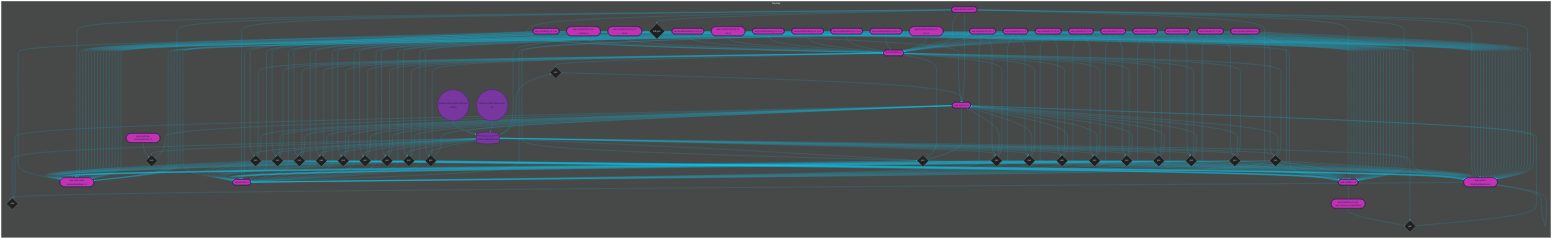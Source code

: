 %%{init: {'theme': 'dark', 'themeVariables': { 'primaryColor': '#07cff6', 'textColor': '#dad9e0', 'lineColor': '#07cff6'}}}%%

graph LR

subgraph Topologi
    %% TOPICS
    aap.soknad-sendt.v1([aap.soknad-sendt.v1])
	aap.sykepengedager.v1([aap.sykepengedager.v1])
	aap.innstilling.11-6.v1([aap.innstilling.11-6.v1])
	aap.iverksettelse-av-vedtak.v1([aap.iverksettelse-av-vedtak.v1])
	aap.kvalitetssikring.11-19.v1([aap.kvalitetssikring.11-19.v1])
	aap.kvalitetssikring.11-2.v1([aap.kvalitetssikring.11-2.v1])
	aap.kvalitetssikring.11-29.v1([aap.kvalitetssikring.11-29.v1])
	aap.kvalitetssikring.11-3.v1([aap.kvalitetssikring.11-3.v1])
	aap.kvalitetssikring.11-4.v1([aap.kvalitetssikring.11-4.v1])
	aap.kvalitetssikring.11-5.v1([aap.kvalitetssikring.11-5.v1])
	aap.kvalitetssikring.11-6.v1([aap.kvalitetssikring.11-6.v1])
	aap.kvalitetssikring.22-13.v1([aap.kvalitetssikring.22-13.v1])
	aap.manuell.11-19.v1([aap.manuell.11-19.v1])
	aap.manuell.11-2.v1([aap.manuell.11-2.v1])
	aap.manuell.11-29.v1([aap.manuell.11-29.v1])
	aap.manuell.11-3.v1([aap.manuell.11-3.v1])
	aap.manuell.11-4.v1([aap.manuell.11-4.v1])
	aap.manuell.11-5.v1([aap.manuell.11-5.v1])
	aap.manuell.11-6.v1([aap.manuell.11-6.v1])
	aap.manuell.22-13.v1([aap.manuell.22-13.v1])
	aap.andre-folketrygdytelser.v1([aap.andre-folketrygdytelser.v1])
	aap.endrede-personidenter.v1([aap.endrede-personidenter.v1])
	aap.inntekter.v1([aap.inntekter.v1])
	aap.sokere.v1([aap.sokere.v1])
	aap.medlem.v1-join-aap.sokere.v1-repartition([aap.medlem.v1-join-aap.sokere.v1-repartition])
	aap.medlem.v1([aap.medlem.v1])
	aap.subscribe-sykepengedager.v1([aap.subscribe-sykepengedager.v1])
	aap.vedtak.v1([aap.vedtak.v1])

    %% JOINS
    aap.soknad-sendt.v1-left-join-aap.sokere.v1{left-join}
	aap.innstilling.11-6.v1-join-aap.sokere.v1{join}
	aap.iverksettelse-av-vedtak.v1-join-aap.sokere.v1{join}
	aap.kvalitetssikring.11-19.v1-join-aap.sokere.v1{join}
	aap.kvalitetssikring.11-2.v1-join-aap.sokere.v1{join}
	aap.kvalitetssikring.11-29.v1-join-aap.sokere.v1{join}
	aap.kvalitetssikring.11-3.v1-join-aap.sokere.v1{join}
	aap.kvalitetssikring.11-4.v1-join-aap.sokere.v1{join}
	aap.kvalitetssikring.11-5.v1-join-aap.sokere.v1{join}
	aap.kvalitetssikring.11-6.v1-join-aap.sokere.v1{join}
	aap.kvalitetssikring.22-13.v1-join-aap.sokere.v1{join}
	aap.manuell.11-19.v1-join-aap.sokere.v1{join}
	aap.manuell.11-2.v1-join-aap.sokere.v1{join}
	aap.manuell.11-29.v1-join-aap.sokere.v1{join}
	aap.manuell.11-3.v1-join-aap.sokere.v1{join}
	aap.manuell.11-4.v1-join-aap.sokere.v1{join}
	aap.manuell.11-5.v1-join-aap.sokere.v1{join}
	aap.manuell.11-6.v1-join-aap.sokere.v1{join}
	aap.manuell.22-13.v1-join-aap.sokere.v1{join}
	aap.sykepengedager.v1-join-aap.sokere.v1{join}
	aap.endrede-personidenter.v1-join-aap.sokere.v1{join}
	aap.andre-folketrygdytelser.v1-join-aap.sokere.v1{join}
	aap.inntekter.v1-join-aap.sokere.v1{join}
	aap.medlem.v1-join-aap.sokere.v1{join}

    %% STATE PROCESSORS
    
    
    %% STATE STORES
    soker-state-store-v2[(soker-state-store-v2)]
    
    %% DATABASES
    
    

    %% PROCESSOR API JOBS
    gauge-soker-state-store-v2-entries((gauge-soker-state-store-v2-entries))
	migrate-soker-state-store-v2((migrate-soker-state-store-v2))
    
    %% JOIN STREAMS
    aap.soknad-sendt.v1 --> aap.soknad-sendt.v1-left-join-aap.sokere.v1
	soker-state-store-v2 --> aap.soknad-sendt.v1-left-join-aap.sokere.v1
	aap.soknad-sendt.v1-left-join-aap.sokere.v1 --> aap.inntekter.v1
	aap.soknad-sendt.v1-left-join-aap.sokere.v1 --> aap.medlem.v1
	aap.soknad-sendt.v1-left-join-aap.sokere.v1 --> aap.andre-folketrygdytelser.v1
	aap.soknad-sendt.v1-left-join-aap.sokere.v1 --> aap.subscribe-sykepengedager.v1
	aap.soknad-sendt.v1-left-join-aap.sokere.v1 --> aap.vedtak.v1
	aap.soknad-sendt.v1-left-join-aap.sokere.v1 --> aap.sokere.v1
	aap.innstilling.11-6.v1 --> aap.innstilling.11-6.v1-join-aap.sokere.v1
	soker-state-store-v2 --> aap.innstilling.11-6.v1-join-aap.sokere.v1
	aap.innstilling.11-6.v1-join-aap.sokere.v1 --> aap.inntekter.v1
	aap.innstilling.11-6.v1-join-aap.sokere.v1 --> aap.subscribe-sykepengedager.v1
	aap.innstilling.11-6.v1-join-aap.sokere.v1 --> aap.medlem.v1
	aap.innstilling.11-6.v1-join-aap.sokere.v1 --> aap.andre-folketrygdytelser.v1
	aap.innstilling.11-6.v1-join-aap.sokere.v1 --> aap.vedtak.v1
	aap.innstilling.11-6.v1-join-aap.sokere.v1 --> aap.sokere.v1
	aap.iverksettelse-av-vedtak.v1 --> aap.iverksettelse-av-vedtak.v1-join-aap.sokere.v1
	soker-state-store-v2 --> aap.iverksettelse-av-vedtak.v1-join-aap.sokere.v1
	aap.iverksettelse-av-vedtak.v1-join-aap.sokere.v1 --> aap.sokere.v1
	aap.iverksettelse-av-vedtak.v1-join-aap.sokere.v1 --> aap.medlem.v1
	aap.iverksettelse-av-vedtak.v1-join-aap.sokere.v1 --> aap.inntekter.v1
	aap.iverksettelse-av-vedtak.v1-join-aap.sokere.v1 --> aap.vedtak.v1
	aap.iverksettelse-av-vedtak.v1-join-aap.sokere.v1 --> aap.subscribe-sykepengedager.v1
	aap.iverksettelse-av-vedtak.v1-join-aap.sokere.v1 --> aap.andre-folketrygdytelser.v1
	aap.kvalitetssikring.11-19.v1 --> aap.kvalitetssikring.11-19.v1-join-aap.sokere.v1
	soker-state-store-v2 --> aap.kvalitetssikring.11-19.v1-join-aap.sokere.v1
	aap.kvalitetssikring.11-19.v1-join-aap.sokere.v1 --> aap.medlem.v1
	aap.kvalitetssikring.11-19.v1-join-aap.sokere.v1 --> aap.inntekter.v1
	aap.kvalitetssikring.11-19.v1-join-aap.sokere.v1 --> aap.subscribe-sykepengedager.v1
	aap.kvalitetssikring.11-19.v1-join-aap.sokere.v1 --> aap.andre-folketrygdytelser.v1
	aap.kvalitetssikring.11-19.v1-join-aap.sokere.v1 --> aap.vedtak.v1
	aap.kvalitetssikring.11-19.v1-join-aap.sokere.v1 --> aap.sokere.v1
	aap.kvalitetssikring.11-2.v1 --> aap.kvalitetssikring.11-2.v1-join-aap.sokere.v1
	soker-state-store-v2 --> aap.kvalitetssikring.11-2.v1-join-aap.sokere.v1
	aap.kvalitetssikring.11-2.v1-join-aap.sokere.v1 --> aap.medlem.v1
	aap.kvalitetssikring.11-2.v1-join-aap.sokere.v1 --> aap.inntekter.v1
	aap.kvalitetssikring.11-2.v1-join-aap.sokere.v1 --> aap.andre-folketrygdytelser.v1
	aap.kvalitetssikring.11-2.v1-join-aap.sokere.v1 --> aap.vedtak.v1
	aap.kvalitetssikring.11-2.v1-join-aap.sokere.v1 --> aap.subscribe-sykepengedager.v1
	aap.kvalitetssikring.11-2.v1-join-aap.sokere.v1 --> aap.sokere.v1
	aap.kvalitetssikring.11-29.v1 --> aap.kvalitetssikring.11-29.v1-join-aap.sokere.v1
	soker-state-store-v2 --> aap.kvalitetssikring.11-29.v1-join-aap.sokere.v1
	aap.kvalitetssikring.11-29.v1-join-aap.sokere.v1 --> aap.medlem.v1
	aap.kvalitetssikring.11-29.v1-join-aap.sokere.v1 --> aap.inntekter.v1
	aap.kvalitetssikring.11-29.v1-join-aap.sokere.v1 --> aap.andre-folketrygdytelser.v1
	aap.kvalitetssikring.11-29.v1-join-aap.sokere.v1 --> aap.vedtak.v1
	aap.kvalitetssikring.11-29.v1-join-aap.sokere.v1 --> aap.subscribe-sykepengedager.v1
	aap.kvalitetssikring.11-29.v1-join-aap.sokere.v1 --> aap.sokere.v1
	aap.kvalitetssikring.11-3.v1 --> aap.kvalitetssikring.11-3.v1-join-aap.sokere.v1
	soker-state-store-v2 --> aap.kvalitetssikring.11-3.v1-join-aap.sokere.v1
	aap.kvalitetssikring.11-3.v1-join-aap.sokere.v1 --> aap.medlem.v1
	aap.kvalitetssikring.11-3.v1-join-aap.sokere.v1 --> aap.inntekter.v1
	aap.kvalitetssikring.11-3.v1-join-aap.sokere.v1 --> aap.andre-folketrygdytelser.v1
	aap.kvalitetssikring.11-3.v1-join-aap.sokere.v1 --> aap.vedtak.v1
	aap.kvalitetssikring.11-3.v1-join-aap.sokere.v1 --> aap.subscribe-sykepengedager.v1
	aap.kvalitetssikring.11-3.v1-join-aap.sokere.v1 --> aap.sokere.v1
	aap.kvalitetssikring.11-4.v1 --> aap.kvalitetssikring.11-4.v1-join-aap.sokere.v1
	soker-state-store-v2 --> aap.kvalitetssikring.11-4.v1-join-aap.sokere.v1
	aap.kvalitetssikring.11-4.v1-join-aap.sokere.v1 --> aap.medlem.v1
	aap.kvalitetssikring.11-4.v1-join-aap.sokere.v1 --> aap.subscribe-sykepengedager.v1
	aap.kvalitetssikring.11-4.v1-join-aap.sokere.v1 --> aap.inntekter.v1
	aap.kvalitetssikring.11-4.v1-join-aap.sokere.v1 --> aap.andre-folketrygdytelser.v1
	aap.kvalitetssikring.11-4.v1-join-aap.sokere.v1 --> aap.vedtak.v1
	aap.kvalitetssikring.11-4.v1-join-aap.sokere.v1 --> aap.sokere.v1
	aap.kvalitetssikring.11-5.v1 --> aap.kvalitetssikring.11-5.v1-join-aap.sokere.v1
	soker-state-store-v2 --> aap.kvalitetssikring.11-5.v1-join-aap.sokere.v1
	aap.kvalitetssikring.11-5.v1-join-aap.sokere.v1 --> aap.medlem.v1
	aap.kvalitetssikring.11-5.v1-join-aap.sokere.v1 --> aap.inntekter.v1
	aap.kvalitetssikring.11-5.v1-join-aap.sokere.v1 --> aap.andre-folketrygdytelser.v1
	aap.kvalitetssikring.11-5.v1-join-aap.sokere.v1 --> aap.vedtak.v1
	aap.kvalitetssikring.11-5.v1-join-aap.sokere.v1 --> aap.subscribe-sykepengedager.v1
	aap.kvalitetssikring.11-5.v1-join-aap.sokere.v1 --> aap.sokere.v1
	aap.kvalitetssikring.11-6.v1 --> aap.kvalitetssikring.11-6.v1-join-aap.sokere.v1
	soker-state-store-v2 --> aap.kvalitetssikring.11-6.v1-join-aap.sokere.v1
	aap.kvalitetssikring.11-6.v1-join-aap.sokere.v1 --> aap.medlem.v1
	aap.kvalitetssikring.11-6.v1-join-aap.sokere.v1 --> aap.vedtak.v1
	aap.kvalitetssikring.11-6.v1-join-aap.sokere.v1 --> aap.subscribe-sykepengedager.v1
	aap.kvalitetssikring.11-6.v1-join-aap.sokere.v1 --> aap.inntekter.v1
	aap.kvalitetssikring.11-6.v1-join-aap.sokere.v1 --> aap.andre-folketrygdytelser.v1
	aap.kvalitetssikring.11-6.v1-join-aap.sokere.v1 --> aap.sokere.v1
	aap.kvalitetssikring.22-13.v1 --> aap.kvalitetssikring.22-13.v1-join-aap.sokere.v1
	soker-state-store-v2 --> aap.kvalitetssikring.22-13.v1-join-aap.sokere.v1
	aap.kvalitetssikring.22-13.v1-join-aap.sokere.v1 --> aap.inntekter.v1
	aap.kvalitetssikring.22-13.v1-join-aap.sokere.v1 --> aap.vedtak.v1
	aap.kvalitetssikring.22-13.v1-join-aap.sokere.v1 --> aap.medlem.v1
	aap.kvalitetssikring.22-13.v1-join-aap.sokere.v1 --> aap.andre-folketrygdytelser.v1
	aap.kvalitetssikring.22-13.v1-join-aap.sokere.v1 --> aap.subscribe-sykepengedager.v1
	aap.kvalitetssikring.22-13.v1-join-aap.sokere.v1 --> aap.sokere.v1
	aap.manuell.11-19.v1 --> aap.manuell.11-19.v1-join-aap.sokere.v1
	soker-state-store-v2 --> aap.manuell.11-19.v1-join-aap.sokere.v1
	aap.manuell.11-19.v1-join-aap.sokere.v1 --> aap.sokere.v1
	aap.manuell.11-19.v1-join-aap.sokere.v1 --> aap.medlem.v1
	aap.manuell.11-19.v1-join-aap.sokere.v1 --> aap.vedtak.v1
	aap.manuell.11-19.v1-join-aap.sokere.v1 --> aap.subscribe-sykepengedager.v1
	aap.manuell.11-19.v1-join-aap.sokere.v1 --> aap.inntekter.v1
	aap.manuell.11-19.v1-join-aap.sokere.v1 --> aap.andre-folketrygdytelser.v1
	aap.manuell.11-2.v1 --> aap.manuell.11-2.v1-join-aap.sokere.v1
	soker-state-store-v2 --> aap.manuell.11-2.v1-join-aap.sokere.v1
	aap.manuell.11-2.v1-join-aap.sokere.v1 --> aap.sokere.v1
	aap.manuell.11-2.v1-join-aap.sokere.v1 --> aap.medlem.v1
	aap.manuell.11-2.v1-join-aap.sokere.v1 --> aap.inntekter.v1
	aap.manuell.11-2.v1-join-aap.sokere.v1 --> aap.andre-folketrygdytelser.v1
	aap.manuell.11-2.v1-join-aap.sokere.v1 --> aap.vedtak.v1
	aap.manuell.11-2.v1-join-aap.sokere.v1 --> aap.subscribe-sykepengedager.v1
	aap.manuell.11-29.v1 --> aap.manuell.11-29.v1-join-aap.sokere.v1
	soker-state-store-v2 --> aap.manuell.11-29.v1-join-aap.sokere.v1
	aap.manuell.11-29.v1-join-aap.sokere.v1 --> aap.andre-folketrygdytelser.v1
	aap.manuell.11-29.v1-join-aap.sokere.v1 --> aap.vedtak.v1
	aap.manuell.11-29.v1-join-aap.sokere.v1 --> aap.subscribe-sykepengedager.v1
	aap.manuell.11-29.v1-join-aap.sokere.v1 --> aap.medlem.v1
	aap.manuell.11-29.v1-join-aap.sokere.v1 --> aap.inntekter.v1
	aap.manuell.11-29.v1-join-aap.sokere.v1 --> aap.sokere.v1
	aap.manuell.11-3.v1 --> aap.manuell.11-3.v1-join-aap.sokere.v1
	soker-state-store-v2 --> aap.manuell.11-3.v1-join-aap.sokere.v1
	aap.manuell.11-3.v1-join-aap.sokere.v1 --> aap.sokere.v1
	aap.manuell.11-3.v1-join-aap.sokere.v1 --> aap.andre-folketrygdytelser.v1
	aap.manuell.11-3.v1-join-aap.sokere.v1 --> aap.vedtak.v1
	aap.manuell.11-3.v1-join-aap.sokere.v1 --> aap.subscribe-sykepengedager.v1
	aap.manuell.11-3.v1-join-aap.sokere.v1 --> aap.inntekter.v1
	aap.manuell.11-3.v1-join-aap.sokere.v1 --> aap.medlem.v1
	aap.manuell.11-4.v1 --> aap.manuell.11-4.v1-join-aap.sokere.v1
	soker-state-store-v2 --> aap.manuell.11-4.v1-join-aap.sokere.v1
	aap.manuell.11-4.v1-join-aap.sokere.v1 --> aap.medlem.v1
	aap.manuell.11-4.v1-join-aap.sokere.v1 --> aap.inntekter.v1
	aap.manuell.11-4.v1-join-aap.sokere.v1 --> aap.andre-folketrygdytelser.v1
	aap.manuell.11-4.v1-join-aap.sokere.v1 --> aap.vedtak.v1
	aap.manuell.11-4.v1-join-aap.sokere.v1 --> aap.subscribe-sykepengedager.v1
	aap.manuell.11-4.v1-join-aap.sokere.v1 --> aap.sokere.v1
	aap.manuell.11-5.v1 --> aap.manuell.11-5.v1-join-aap.sokere.v1
	soker-state-store-v2 --> aap.manuell.11-5.v1-join-aap.sokere.v1
	aap.manuell.11-5.v1-join-aap.sokere.v1 --> aap.inntekter.v1
	aap.manuell.11-5.v1-join-aap.sokere.v1 --> aap.vedtak.v1
	aap.manuell.11-5.v1-join-aap.sokere.v1 --> aap.medlem.v1
	aap.manuell.11-5.v1-join-aap.sokere.v1 --> aap.subscribe-sykepengedager.v1
	aap.manuell.11-5.v1-join-aap.sokere.v1 --> aap.andre-folketrygdytelser.v1
	aap.manuell.11-5.v1-join-aap.sokere.v1 --> aap.sokere.v1
	aap.manuell.11-6.v1 --> aap.manuell.11-6.v1-join-aap.sokere.v1
	soker-state-store-v2 --> aap.manuell.11-6.v1-join-aap.sokere.v1
	aap.manuell.11-6.v1-join-aap.sokere.v1 --> aap.medlem.v1
	aap.manuell.11-6.v1-join-aap.sokere.v1 --> aap.inntekter.v1
	aap.manuell.11-6.v1-join-aap.sokere.v1 --> aap.andre-folketrygdytelser.v1
	aap.manuell.11-6.v1-join-aap.sokere.v1 --> aap.subscribe-sykepengedager.v1
	aap.manuell.11-6.v1-join-aap.sokere.v1 --> aap.vedtak.v1
	aap.manuell.11-6.v1-join-aap.sokere.v1 --> aap.sokere.v1
	aap.manuell.22-13.v1 --> aap.manuell.22-13.v1-join-aap.sokere.v1
	soker-state-store-v2 --> aap.manuell.22-13.v1-join-aap.sokere.v1
	aap.manuell.22-13.v1-join-aap.sokere.v1 --> aap.sokere.v1
	aap.manuell.22-13.v1-join-aap.sokere.v1 --> aap.medlem.v1
	aap.manuell.22-13.v1-join-aap.sokere.v1 --> aap.inntekter.v1
	aap.manuell.22-13.v1-join-aap.sokere.v1 --> aap.andre-folketrygdytelser.v1
	aap.manuell.22-13.v1-join-aap.sokere.v1 --> aap.vedtak.v1
	aap.manuell.22-13.v1-join-aap.sokere.v1 --> aap.subscribe-sykepengedager.v1
	aap.sykepengedager.v1 --> aap.sykepengedager.v1-join-aap.sokere.v1
	soker-state-store-v2 --> aap.sykepengedager.v1-join-aap.sokere.v1
	aap.sykepengedager.v1-join-aap.sokere.v1 --> aap.sokere.v1
	aap.sykepengedager.v1-join-aap.sokere.v1 --> aap.inntekter.v1
	aap.sykepengedager.v1-join-aap.sokere.v1 --> aap.vedtak.v1
	aap.sykepengedager.v1-join-aap.sokere.v1 --> aap.subscribe-sykepengedager.v1
	aap.sykepengedager.v1-join-aap.sokere.v1 --> aap.medlem.v1
	aap.sykepengedager.v1-join-aap.sokere.v1 --> aap.andre-folketrygdytelser.v1
	aap.endrede-personidenter.v1 --> aap.endrede-personidenter.v1-join-aap.sokere.v1
	soker-state-store-v2 --> aap.endrede-personidenter.v1-join-aap.sokere.v1
	aap.endrede-personidenter.v1-join-aap.sokere.v1 --> aap.sokere.v1
	aap.andre-folketrygdytelser.v1 --> aap.andre-folketrygdytelser.v1-join-aap.sokere.v1
	soker-state-store-v2 --> aap.andre-folketrygdytelser.v1-join-aap.sokere.v1
	aap.andre-folketrygdytelser.v1-join-aap.sokere.v1 --> aap.sokere.v1
	aap.inntekter.v1 --> aap.inntekter.v1-join-aap.sokere.v1
	soker-state-store-v2 --> aap.inntekter.v1-join-aap.sokere.v1
	aap.inntekter.v1-join-aap.sokere.v1 --> aap.sokere.v1
	aap.medlem.v1-join-aap.sokere.v1-repartition --> aap.medlem.v1-join-aap.sokere.v1
	soker-state-store-v2 --> aap.medlem.v1-join-aap.sokere.v1
	aap.medlem.v1-join-aap.sokere.v1 --> aap.sokere.v1

    %% TABLE STREAMS
    aap.sokere.v1 --> soker-state-store-v2

    %% JOB STREAMS
    gauge-soker-state-store-v2-entries --> soker-state-store-v2
	migrate-soker-state-store-v2 --> soker-state-store-v2
    
    %% BRANCH STREAMS
    aap.soknad-sendt.v1 --> aap.inntekter.v1
	aap.soknad-sendt.v1 --> aap.medlem.v1
	aap.soknad-sendt.v1 --> aap.andre-folketrygdytelser.v1
	aap.soknad-sendt.v1 --> aap.subscribe-sykepengedager.v1
	aap.soknad-sendt.v1 --> aap.vedtak.v1
	aap.soknad-sendt.v1 --> aap.sokere.v1
	aap.innstilling.11-6.v1 --> aap.inntekter.v1
	aap.innstilling.11-6.v1 --> aap.subscribe-sykepengedager.v1
	aap.innstilling.11-6.v1 --> aap.medlem.v1
	aap.innstilling.11-6.v1 --> aap.andre-folketrygdytelser.v1
	aap.innstilling.11-6.v1 --> aap.vedtak.v1
	aap.iverksettelse-av-vedtak.v1 --> aap.medlem.v1
	aap.iverksettelse-av-vedtak.v1 --> aap.inntekter.v1
	aap.iverksettelse-av-vedtak.v1 --> aap.vedtak.v1
	aap.iverksettelse-av-vedtak.v1 --> aap.subscribe-sykepengedager.v1
	aap.iverksettelse-av-vedtak.v1 --> aap.andre-folketrygdytelser.v1
	aap.kvalitetssikring.11-19.v1 --> aap.medlem.v1
	aap.kvalitetssikring.11-19.v1 --> aap.inntekter.v1
	aap.kvalitetssikring.11-19.v1 --> aap.subscribe-sykepengedager.v1
	aap.kvalitetssikring.11-19.v1 --> aap.andre-folketrygdytelser.v1
	aap.kvalitetssikring.11-19.v1 --> aap.vedtak.v1
	aap.kvalitetssikring.11-2.v1 --> aap.medlem.v1
	aap.kvalitetssikring.11-2.v1 --> aap.inntekter.v1
	aap.kvalitetssikring.11-2.v1 --> aap.andre-folketrygdytelser.v1
	aap.kvalitetssikring.11-2.v1 --> aap.vedtak.v1
	aap.kvalitetssikring.11-2.v1 --> aap.subscribe-sykepengedager.v1
	aap.kvalitetssikring.11-29.v1 --> aap.medlem.v1
	aap.kvalitetssikring.11-29.v1 --> aap.inntekter.v1
	aap.kvalitetssikring.11-29.v1 --> aap.andre-folketrygdytelser.v1
	aap.kvalitetssikring.11-29.v1 --> aap.vedtak.v1
	aap.kvalitetssikring.11-29.v1 --> aap.subscribe-sykepengedager.v1
	aap.kvalitetssikring.11-3.v1 --> aap.medlem.v1
	aap.kvalitetssikring.11-3.v1 --> aap.inntekter.v1
	aap.kvalitetssikring.11-3.v1 --> aap.andre-folketrygdytelser.v1
	aap.kvalitetssikring.11-3.v1 --> aap.vedtak.v1
	aap.kvalitetssikring.11-3.v1 --> aap.subscribe-sykepengedager.v1
	aap.kvalitetssikring.11-4.v1 --> aap.medlem.v1
	aap.kvalitetssikring.11-4.v1 --> aap.subscribe-sykepengedager.v1
	aap.kvalitetssikring.11-4.v1 --> aap.inntekter.v1
	aap.kvalitetssikring.11-4.v1 --> aap.andre-folketrygdytelser.v1
	aap.kvalitetssikring.11-4.v1 --> aap.vedtak.v1
	aap.kvalitetssikring.11-5.v1 --> aap.medlem.v1
	aap.kvalitetssikring.11-5.v1 --> aap.inntekter.v1
	aap.kvalitetssikring.11-5.v1 --> aap.andre-folketrygdytelser.v1
	aap.kvalitetssikring.11-5.v1 --> aap.vedtak.v1
	aap.kvalitetssikring.11-5.v1 --> aap.subscribe-sykepengedager.v1
	aap.kvalitetssikring.11-6.v1 --> aap.medlem.v1
	aap.kvalitetssikring.11-6.v1 --> aap.vedtak.v1
	aap.kvalitetssikring.11-6.v1 --> aap.subscribe-sykepengedager.v1
	aap.kvalitetssikring.11-6.v1 --> aap.inntekter.v1
	aap.kvalitetssikring.11-6.v1 --> aap.andre-folketrygdytelser.v1
	aap.kvalitetssikring.22-13.v1 --> aap.inntekter.v1
	aap.kvalitetssikring.22-13.v1 --> aap.vedtak.v1
	aap.kvalitetssikring.22-13.v1 --> aap.medlem.v1
	aap.kvalitetssikring.22-13.v1 --> aap.andre-folketrygdytelser.v1
	aap.kvalitetssikring.22-13.v1 --> aap.subscribe-sykepengedager.v1
	aap.manuell.11-19.v1 --> aap.medlem.v1
	aap.manuell.11-19.v1 --> aap.vedtak.v1
	aap.manuell.11-19.v1 --> aap.subscribe-sykepengedager.v1
	aap.manuell.11-19.v1 --> aap.inntekter.v1
	aap.manuell.11-19.v1 --> aap.andre-folketrygdytelser.v1
	aap.manuell.11-2.v1 --> aap.medlem.v1
	aap.manuell.11-2.v1 --> aap.inntekter.v1
	aap.manuell.11-2.v1 --> aap.andre-folketrygdytelser.v1
	aap.manuell.11-2.v1 --> aap.vedtak.v1
	aap.manuell.11-2.v1 --> aap.subscribe-sykepengedager.v1
	aap.manuell.11-29.v1 --> aap.andre-folketrygdytelser.v1
	aap.manuell.11-29.v1 --> aap.vedtak.v1
	aap.manuell.11-29.v1 --> aap.subscribe-sykepengedager.v1
	aap.manuell.11-29.v1 --> aap.medlem.v1
	aap.manuell.11-29.v1 --> aap.inntekter.v1
	aap.manuell.11-3.v1 --> aap.andre-folketrygdytelser.v1
	aap.manuell.11-3.v1 --> aap.vedtak.v1
	aap.manuell.11-3.v1 --> aap.subscribe-sykepengedager.v1
	aap.manuell.11-3.v1 --> aap.inntekter.v1
	aap.manuell.11-3.v1 --> aap.medlem.v1
	aap.manuell.11-4.v1 --> aap.medlem.v1
	aap.manuell.11-4.v1 --> aap.inntekter.v1
	aap.manuell.11-4.v1 --> aap.andre-folketrygdytelser.v1
	aap.manuell.11-4.v1 --> aap.vedtak.v1
	aap.manuell.11-4.v1 --> aap.subscribe-sykepengedager.v1
	aap.manuell.11-5.v1 --> aap.inntekter.v1
	aap.manuell.11-5.v1 --> aap.vedtak.v1
	aap.manuell.11-5.v1 --> aap.medlem.v1
	aap.manuell.11-5.v1 --> aap.subscribe-sykepengedager.v1
	aap.manuell.11-5.v1 --> aap.andre-folketrygdytelser.v1
	aap.manuell.11-6.v1 --> aap.medlem.v1
	aap.manuell.11-6.v1 --> aap.inntekter.v1
	aap.manuell.11-6.v1 --> aap.andre-folketrygdytelser.v1
	aap.manuell.11-6.v1 --> aap.subscribe-sykepengedager.v1
	aap.manuell.11-6.v1 --> aap.vedtak.v1
	aap.manuell.22-13.v1 --> aap.medlem.v1
	aap.manuell.22-13.v1 --> aap.inntekter.v1
	aap.manuell.22-13.v1 --> aap.andre-folketrygdytelser.v1
	aap.manuell.22-13.v1 --> aap.vedtak.v1
	aap.manuell.22-13.v1 --> aap.subscribe-sykepengedager.v1
	aap.soknad-sendt.v1 --> aap.inntekter.v1
	aap.soknad-sendt.v1 --> aap.medlem.v1
	aap.soknad-sendt.v1 --> aap.andre-folketrygdytelser.v1
	aap.soknad-sendt.v1 --> aap.subscribe-sykepengedager.v1
	aap.soknad-sendt.v1 --> aap.vedtak.v1
	aap.sykepengedager.v1 --> aap.inntekter.v1
	aap.sykepengedager.v1 --> aap.vedtak.v1
	aap.sykepengedager.v1 --> aap.subscribe-sykepengedager.v1
	aap.sykepengedager.v1 --> aap.medlem.v1
	aap.sykepengedager.v1 --> aap.andre-folketrygdytelser.v1
	aap.andre-folketrygdytelser.v1 --> aap.andre-folketrygdytelser.v1
	aap.andre-folketrygdytelser.v1 --> aap.sokere.v1

    %% REPARTITION STREAMS
    
    
    %% BASIC STREAMS
    aap.medlem.v1 --> aap.medlem.v1-join-aap.sokere.v1-repartition
    
    %% CUSTOM PROCESS STREAMS
    
end

%% COLORS
%% light    #dad9e0
%% purple   #78369f
%% pink     #c233b4
%% dark     #2a204a
%% blue     #07cff6

%% STYLES
style aap.soknad-sendt.v1 fill:#c233b4, stroke:#2a204a, stroke-width:2px, color:#2a204a
style aap.sykepengedager.v1 fill:#c233b4, stroke:#2a204a, stroke-width:2px, color:#2a204a
style aap.innstilling.11-6.v1 fill:#c233b4, stroke:#2a204a, stroke-width:2px, color:#2a204a
style aap.iverksettelse-av-vedtak.v1 fill:#c233b4, stroke:#2a204a, stroke-width:2px, color:#2a204a
style aap.kvalitetssikring.11-19.v1 fill:#c233b4, stroke:#2a204a, stroke-width:2px, color:#2a204a
style aap.kvalitetssikring.11-2.v1 fill:#c233b4, stroke:#2a204a, stroke-width:2px, color:#2a204a
style aap.kvalitetssikring.11-29.v1 fill:#c233b4, stroke:#2a204a, stroke-width:2px, color:#2a204a
style aap.kvalitetssikring.11-3.v1 fill:#c233b4, stroke:#2a204a, stroke-width:2px, color:#2a204a
style aap.kvalitetssikring.11-4.v1 fill:#c233b4, stroke:#2a204a, stroke-width:2px, color:#2a204a
style aap.kvalitetssikring.11-5.v1 fill:#c233b4, stroke:#2a204a, stroke-width:2px, color:#2a204a
style aap.kvalitetssikring.11-6.v1 fill:#c233b4, stroke:#2a204a, stroke-width:2px, color:#2a204a
style aap.kvalitetssikring.22-13.v1 fill:#c233b4, stroke:#2a204a, stroke-width:2px, color:#2a204a
style aap.manuell.11-19.v1 fill:#c233b4, stroke:#2a204a, stroke-width:2px, color:#2a204a
style aap.manuell.11-2.v1 fill:#c233b4, stroke:#2a204a, stroke-width:2px, color:#2a204a
style aap.manuell.11-29.v1 fill:#c233b4, stroke:#2a204a, stroke-width:2px, color:#2a204a
style aap.manuell.11-3.v1 fill:#c233b4, stroke:#2a204a, stroke-width:2px, color:#2a204a
style aap.manuell.11-4.v1 fill:#c233b4, stroke:#2a204a, stroke-width:2px, color:#2a204a
style aap.manuell.11-5.v1 fill:#c233b4, stroke:#2a204a, stroke-width:2px, color:#2a204a
style aap.manuell.11-6.v1 fill:#c233b4, stroke:#2a204a, stroke-width:2px, color:#2a204a
style aap.manuell.22-13.v1 fill:#c233b4, stroke:#2a204a, stroke-width:2px, color:#2a204a
style aap.andre-folketrygdytelser.v1 fill:#c233b4, stroke:#2a204a, stroke-width:2px, color:#2a204a
style aap.endrede-personidenter.v1 fill:#c233b4, stroke:#2a204a, stroke-width:2px, color:#2a204a
style aap.inntekter.v1 fill:#c233b4, stroke:#2a204a, stroke-width:2px, color:#2a204a
style aap.sokere.v1 fill:#c233b4, stroke:#2a204a, stroke-width:2px, color:#2a204a
style aap.medlem.v1-join-aap.sokere.v1-repartition fill:#c233b4, stroke:#2a204a, stroke-width:2px, color:#2a204a
style aap.medlem.v1 fill:#c233b4, stroke:#2a204a, stroke-width:2px, color:#2a204a
style aap.subscribe-sykepengedager.v1 fill:#c233b4, stroke:#2a204a, stroke-width:2px, color:#2a204a
style aap.vedtak.v1 fill:#c233b4, stroke:#2a204a, stroke-width:2px, color:#2a204a
style soker-state-store-v2 fill:#78369f, stroke:#2a204a, stroke-width:2px, color:#2a204a
style gauge-soker-state-store-v2-entries fill:#78369f, stroke:#2a204a, stroke-width:2px, color:#2a204a
style migrate-soker-state-store-v2 fill:#78369f, stroke:#2a204a, stroke-width:2px, color:#2a204a